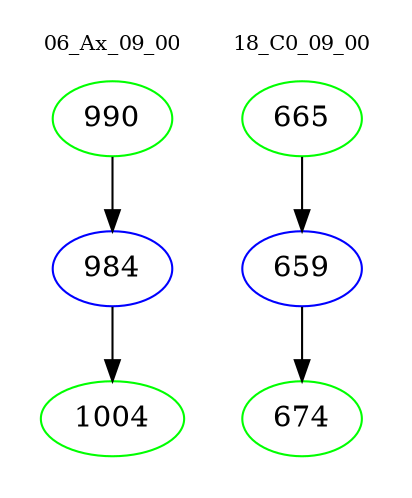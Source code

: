 digraph{
subgraph cluster_0 {
color = white
label = "06_Ax_09_00";
fontsize=10;
T0_990 [label="990", color="green"]
T0_990 -> T0_984 [color="black"]
T0_984 [label="984", color="blue"]
T0_984 -> T0_1004 [color="black"]
T0_1004 [label="1004", color="green"]
}
subgraph cluster_1 {
color = white
label = "18_C0_09_00";
fontsize=10;
T1_665 [label="665", color="green"]
T1_665 -> T1_659 [color="black"]
T1_659 [label="659", color="blue"]
T1_659 -> T1_674 [color="black"]
T1_674 [label="674", color="green"]
}
}
